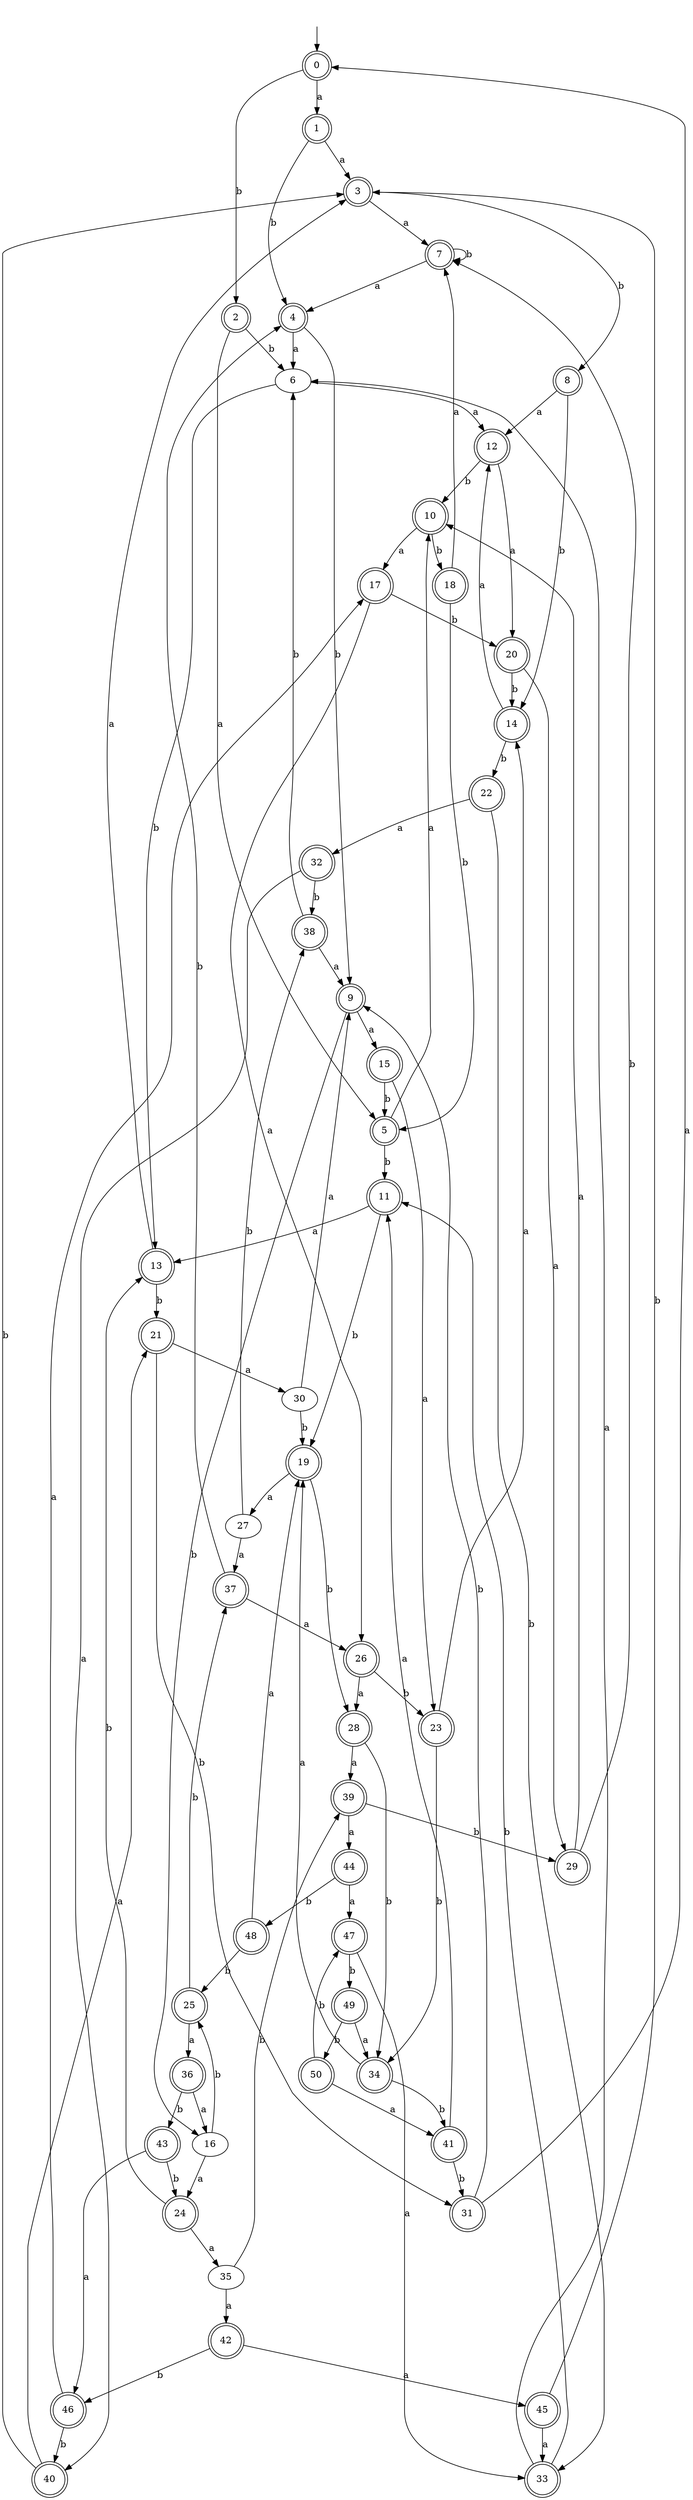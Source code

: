 digraph RandomDFA {
  __start0 [label="", shape=none];
  __start0 -> 0 [label=""];
  0 [shape=circle] [shape=doublecircle]
  0 -> 1 [label="a"]
  0 -> 2 [label="b"]
  1 [shape=doublecircle]
  1 -> 3 [label="a"]
  1 -> 4 [label="b"]
  2 [shape=doublecircle]
  2 -> 5 [label="a"]
  2 -> 6 [label="b"]
  3 [shape=doublecircle]
  3 -> 7 [label="a"]
  3 -> 8 [label="b"]
  4 [shape=doublecircle]
  4 -> 6 [label="a"]
  4 -> 9 [label="b"]
  5 [shape=doublecircle]
  5 -> 10 [label="a"]
  5 -> 11 [label="b"]
  6
  6 -> 12 [label="a"]
  6 -> 13 [label="b"]
  7 [shape=doublecircle]
  7 -> 4 [label="a"]
  7 -> 7 [label="b"]
  8 [shape=doublecircle]
  8 -> 12 [label="a"]
  8 -> 14 [label="b"]
  9 [shape=doublecircle]
  9 -> 15 [label="a"]
  9 -> 16 [label="b"]
  10 [shape=doublecircle]
  10 -> 17 [label="a"]
  10 -> 18 [label="b"]
  11 [shape=doublecircle]
  11 -> 13 [label="a"]
  11 -> 19 [label="b"]
  12 [shape=doublecircle]
  12 -> 20 [label="a"]
  12 -> 10 [label="b"]
  13 [shape=doublecircle]
  13 -> 3 [label="a"]
  13 -> 21 [label="b"]
  14 [shape=doublecircle]
  14 -> 12 [label="a"]
  14 -> 22 [label="b"]
  15 [shape=doublecircle]
  15 -> 23 [label="a"]
  15 -> 5 [label="b"]
  16
  16 -> 24 [label="a"]
  16 -> 25 [label="b"]
  17 [shape=doublecircle]
  17 -> 26 [label="a"]
  17 -> 20 [label="b"]
  18 [shape=doublecircle]
  18 -> 7 [label="a"]
  18 -> 5 [label="b"]
  19 [shape=doublecircle]
  19 -> 27 [label="a"]
  19 -> 28 [label="b"]
  20 [shape=doublecircle]
  20 -> 29 [label="a"]
  20 -> 14 [label="b"]
  21 [shape=doublecircle]
  21 -> 30 [label="a"]
  21 -> 31 [label="b"]
  22 [shape=doublecircle]
  22 -> 32 [label="a"]
  22 -> 33 [label="b"]
  23 [shape=doublecircle]
  23 -> 14 [label="a"]
  23 -> 34 [label="b"]
  24 [shape=doublecircle]
  24 -> 35 [label="a"]
  24 -> 13 [label="b"]
  25 [shape=doublecircle]
  25 -> 36 [label="a"]
  25 -> 37 [label="b"]
  26 [shape=doublecircle]
  26 -> 28 [label="a"]
  26 -> 23 [label="b"]
  27
  27 -> 37 [label="a"]
  27 -> 38 [label="b"]
  28 [shape=doublecircle]
  28 -> 39 [label="a"]
  28 -> 34 [label="b"]
  29 [shape=doublecircle]
  29 -> 10 [label="a"]
  29 -> 7 [label="b"]
  30
  30 -> 9 [label="a"]
  30 -> 19 [label="b"]
  31 [shape=doublecircle]
  31 -> 0 [label="a"]
  31 -> 9 [label="b"]
  32 [shape=doublecircle]
  32 -> 40 [label="a"]
  32 -> 38 [label="b"]
  33 [shape=doublecircle]
  33 -> 6 [label="a"]
  33 -> 11 [label="b"]
  34 [shape=doublecircle]
  34 -> 19 [label="a"]
  34 -> 41 [label="b"]
  35
  35 -> 42 [label="a"]
  35 -> 39 [label="b"]
  36 [shape=doublecircle]
  36 -> 16 [label="a"]
  36 -> 43 [label="b"]
  37 [shape=doublecircle]
  37 -> 26 [label="a"]
  37 -> 4 [label="b"]
  38 [shape=doublecircle]
  38 -> 9 [label="a"]
  38 -> 6 [label="b"]
  39 [shape=doublecircle]
  39 -> 44 [label="a"]
  39 -> 29 [label="b"]
  40 [shape=doublecircle]
  40 -> 21 [label="a"]
  40 -> 3 [label="b"]
  41 [shape=doublecircle]
  41 -> 11 [label="a"]
  41 -> 31 [label="b"]
  42 [shape=doublecircle]
  42 -> 45 [label="a"]
  42 -> 46 [label="b"]
  43 [shape=doublecircle]
  43 -> 46 [label="a"]
  43 -> 24 [label="b"]
  44 [shape=doublecircle]
  44 -> 47 [label="a"]
  44 -> 48 [label="b"]
  45 [shape=doublecircle]
  45 -> 33 [label="a"]
  45 -> 3 [label="b"]
  46 [shape=doublecircle]
  46 -> 17 [label="a"]
  46 -> 40 [label="b"]
  47 [shape=doublecircle]
  47 -> 33 [label="a"]
  47 -> 49 [label="b"]
  48 [shape=doublecircle]
  48 -> 19 [label="a"]
  48 -> 25 [label="b"]
  49 [shape=doublecircle]
  49 -> 34 [label="a"]
  49 -> 50 [label="b"]
  50 [shape=doublecircle]
  50 -> 41 [label="a"]
  50 -> 47 [label="b"]
}
